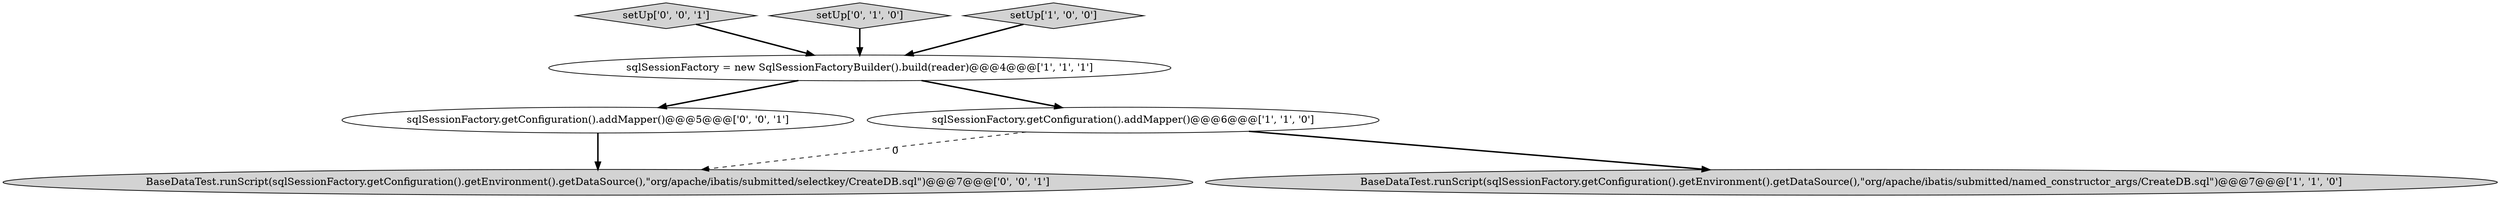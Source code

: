 digraph {
1 [style = filled, label = "sqlSessionFactory = new SqlSessionFactoryBuilder().build(reader)@@@4@@@['1', '1', '1']", fillcolor = white, shape = ellipse image = "AAA0AAABBB1BBB"];
5 [style = filled, label = "sqlSessionFactory.getConfiguration().addMapper()@@@5@@@['0', '0', '1']", fillcolor = white, shape = ellipse image = "AAA0AAABBB3BBB"];
2 [style = filled, label = "sqlSessionFactory.getConfiguration().addMapper()@@@6@@@['1', '1', '0']", fillcolor = white, shape = ellipse image = "AAA0AAABBB1BBB"];
6 [style = filled, label = "setUp['0', '0', '1']", fillcolor = lightgray, shape = diamond image = "AAA0AAABBB3BBB"];
0 [style = filled, label = "BaseDataTest.runScript(sqlSessionFactory.getConfiguration().getEnvironment().getDataSource(),\"org/apache/ibatis/submitted/named_constructor_args/CreateDB.sql\")@@@7@@@['1', '1', '0']", fillcolor = lightgray, shape = ellipse image = "AAA0AAABBB1BBB"];
4 [style = filled, label = "setUp['0', '1', '0']", fillcolor = lightgray, shape = diamond image = "AAA0AAABBB2BBB"];
7 [style = filled, label = "BaseDataTest.runScript(sqlSessionFactory.getConfiguration().getEnvironment().getDataSource(),\"org/apache/ibatis/submitted/selectkey/CreateDB.sql\")@@@7@@@['0', '0', '1']", fillcolor = lightgray, shape = ellipse image = "AAA0AAABBB3BBB"];
3 [style = filled, label = "setUp['1', '0', '0']", fillcolor = lightgray, shape = diamond image = "AAA0AAABBB1BBB"];
1->5 [style = bold, label=""];
5->7 [style = bold, label=""];
6->1 [style = bold, label=""];
4->1 [style = bold, label=""];
2->0 [style = bold, label=""];
1->2 [style = bold, label=""];
3->1 [style = bold, label=""];
2->7 [style = dashed, label="0"];
}
